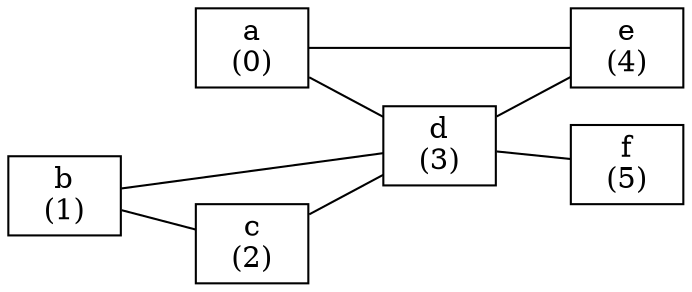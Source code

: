 graph graph_ {
rankdir=LR;
node [shape = box];
"a\n(0)" -- "d\n(3)";
"a\n(0)" -- "e\n(4)";
"b\n(1)" -- "c\n(2)";
"b\n(1)" -- "d\n(3)";
"c\n(2)" -- "d\n(3)";
"d\n(3)" -- "e\n(4)";
"d\n(3)" -- "f\n(5)";
}
